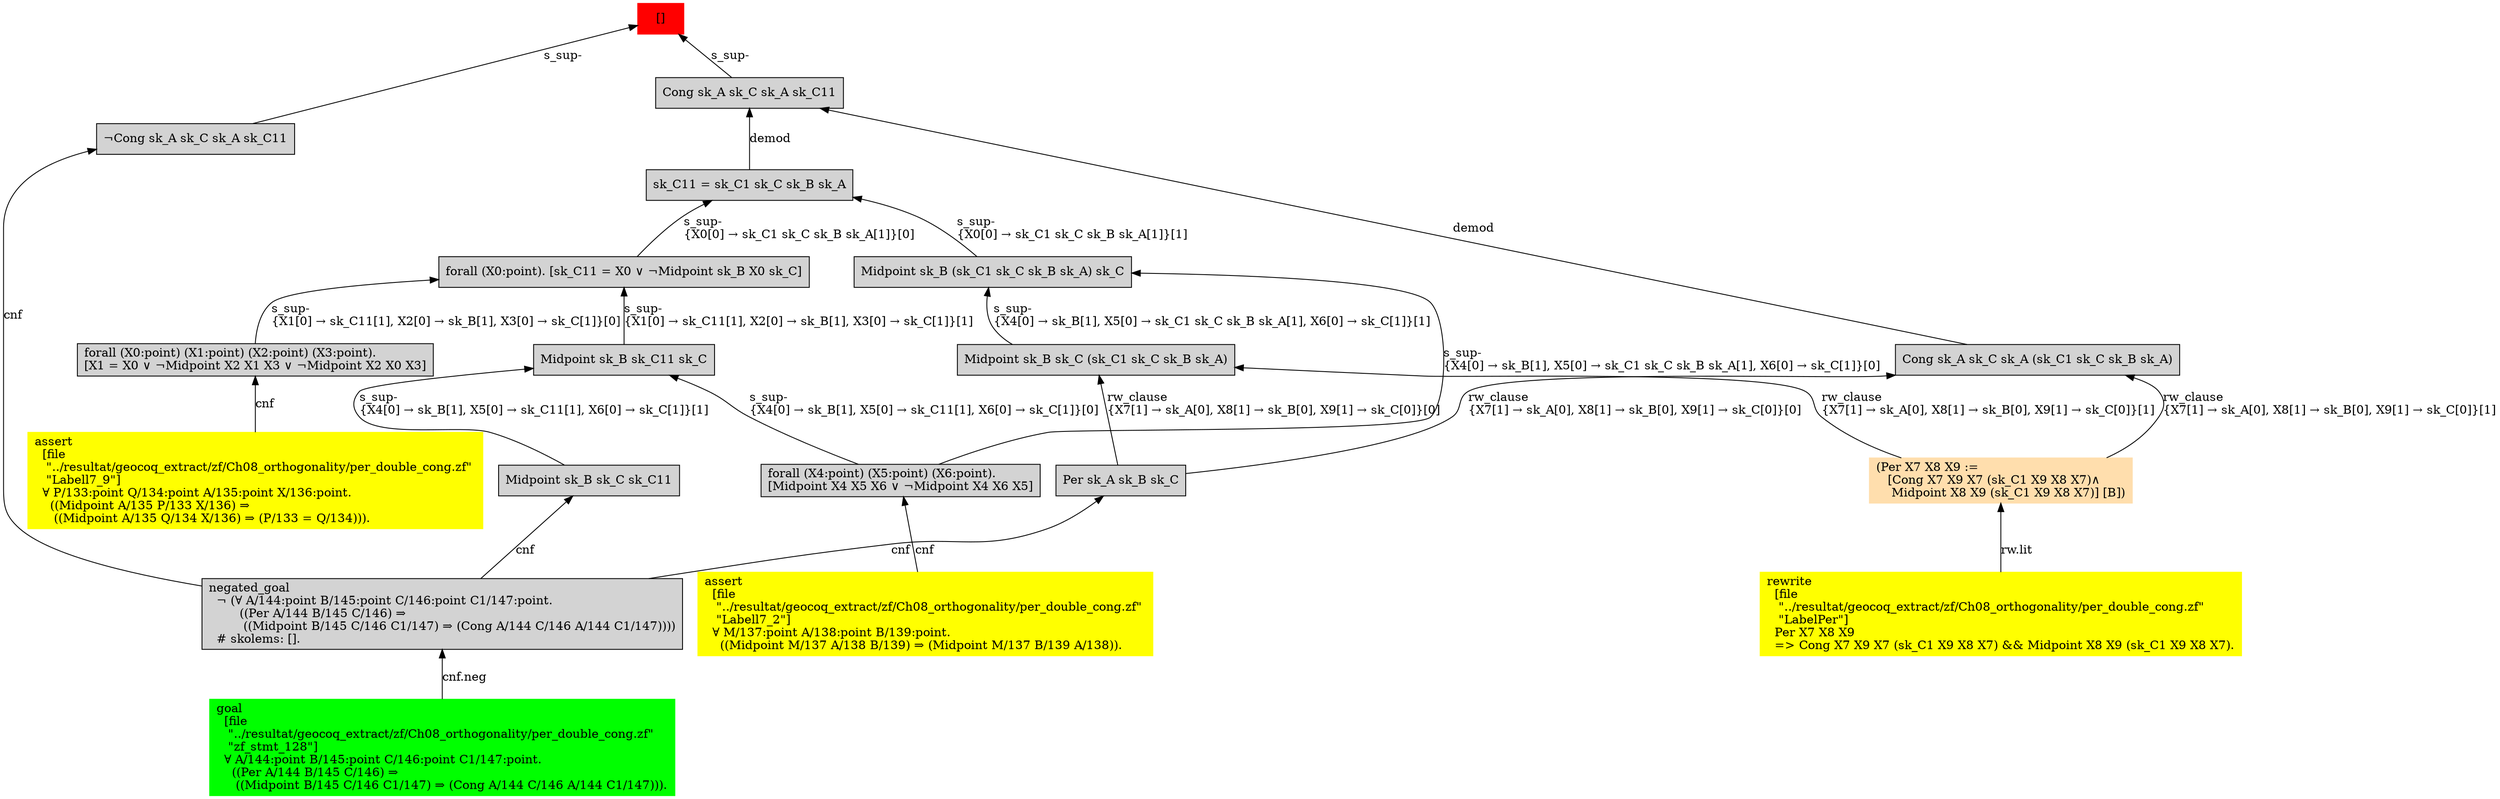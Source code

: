 digraph "unsat_graph" {
  vertex_0 [color=red, label="[]", shape=box, style=filled];
  vertex_0 -> vertex_1 [label="s_sup-\l", dir="back"];
  vertex_1 [shape=box, label="¬Cong sk_A sk_C sk_A sk_C11\l", style=filled];
  vertex_1 -> vertex_2 [label="cnf", dir="back"];
  vertex_2 [shape=box, label="negated_goal\l  ¬ (∀ A/144:point B/145:point C/146:point C1/147:point.\l        ((Per A/144 B/145 C/146) ⇒\l         ((Midpoint B/145 C/146 C1/147) ⇒ (Cong A/144 C/146 A/144 C1/147))))\l  # skolems: [].\l", style=filled];
  vertex_2 -> vertex_3 [label="cnf.neg", dir="back"];
  vertex_3 [color=green, shape=box, label="goal\l  [file\l   \"../resultat/geocoq_extract/zf/Ch08_orthogonality/per_double_cong.zf\" \l   \"zf_stmt_128\"]\l  ∀ A/144:point B/145:point C/146:point C1/147:point.\l    ((Per A/144 B/145 C/146) ⇒\l     ((Midpoint B/145 C/146 C1/147) ⇒ (Cong A/144 C/146 A/144 C1/147))).\l", style=filled];
  vertex_0 -> vertex_4 [label="s_sup-\l", dir="back"];
  vertex_4 [shape=box, label="Cong sk_A sk_C sk_A sk_C11\l", style=filled];
  vertex_4 -> vertex_5 [label="demod", dir="back"];
  vertex_5 [shape=box, label="sk_C11 = sk_C1 sk_C sk_B sk_A\l", style=filled];
  vertex_5 -> vertex_6 [label="s_sup-\l\{X0[0] → sk_C1 sk_C sk_B sk_A[1]\}[0]\l", dir="back"];
  vertex_6 [shape=box, label="forall (X0:point). [sk_C11 = X0 ∨ ¬Midpoint sk_B X0 sk_C]\l", style=filled];
  vertex_6 -> vertex_7 [label="s_sup-\l\{X1[0] → sk_C11[1], X2[0] → sk_B[1], X3[0] → sk_C[1]\}[0]\l", dir="back"];
  vertex_7 [shape=box, label="forall (X0:point) (X1:point) (X2:point) (X3:point).\l[X1 = X0 ∨ ¬Midpoint X2 X1 X3 ∨ ¬Midpoint X2 X0 X3]\l", style=filled];
  vertex_7 -> vertex_8 [label="cnf", dir="back"];
  vertex_8 [color=yellow, shape=box, label="assert\l  [file\l   \"../resultat/geocoq_extract/zf/Ch08_orthogonality/per_double_cong.zf\" \l   \"Labell7_9\"]\l  ∀ P/133:point Q/134:point A/135:point X/136:point.\l    ((Midpoint A/135 P/133 X/136) ⇒\l     ((Midpoint A/135 Q/134 X/136) ⇒ (P/133 = Q/134))).\l", style=filled];
  vertex_6 -> vertex_9 [label="s_sup-\l\{X1[0] → sk_C11[1], X2[0] → sk_B[1], X3[0] → sk_C[1]\}[1]\l", dir="back"];
  vertex_9 [shape=box, label="Midpoint sk_B sk_C11 sk_C\l", style=filled];
  vertex_9 -> vertex_10 [label="s_sup-\l\{X4[0] → sk_B[1], X5[0] → sk_C11[1], X6[0] → sk_C[1]\}[0]\l", dir="back"];
  vertex_10 [shape=box, label="forall (X4:point) (X5:point) (X6:point).\l[Midpoint X4 X5 X6 ∨ ¬Midpoint X4 X6 X5]\l", style=filled];
  vertex_10 -> vertex_11 [label="cnf", dir="back"];
  vertex_11 [color=yellow, shape=box, label="assert\l  [file\l   \"../resultat/geocoq_extract/zf/Ch08_orthogonality/per_double_cong.zf\" \l   \"Labell7_2\"]\l  ∀ M/137:point A/138:point B/139:point.\l    ((Midpoint M/137 A/138 B/139) ⇒ (Midpoint M/137 B/139 A/138)).\l", style=filled];
  vertex_9 -> vertex_12 [label="s_sup-\l\{X4[0] → sk_B[1], X5[0] → sk_C11[1], X6[0] → sk_C[1]\}[1]\l", dir="back"];
  vertex_12 [shape=box, label="Midpoint sk_B sk_C sk_C11\l", style=filled];
  vertex_12 -> vertex_2 [label="cnf", dir="back"];
  vertex_5 -> vertex_13 [label="s_sup-\l\{X0[0] → sk_C1 sk_C sk_B sk_A[1]\}[1]\l", dir="back"];
  vertex_13 [shape=box, label="Midpoint sk_B (sk_C1 sk_C sk_B sk_A) sk_C\l", style=filled];
  vertex_13 -> vertex_10 [label="s_sup-\l\{X4[0] → sk_B[1], X5[0] → sk_C1 sk_C sk_B sk_A[1], X6[0] → sk_C[1]\}[0]\l", dir="back"];
  vertex_13 -> vertex_14 [label="s_sup-\l\{X4[0] → sk_B[1], X5[0] → sk_C1 sk_C sk_B sk_A[1], X6[0] → sk_C[1]\}[1]\l", dir="back"];
  vertex_14 [shape=box, label="Midpoint sk_B sk_C (sk_C1 sk_C sk_B sk_A)\l", style=filled];
  vertex_14 -> vertex_15 [label="rw_clause\l\{X7[1] → sk_A[0], X8[1] → sk_B[0], X9[1] → sk_C[0]\}[1]\l", dir="back"];
  vertex_15 [color=navajowhite, shape=box, label="(Per X7 X8 X9 :=\l   [Cong X7 X9 X7 (sk_C1 X9 X8 X7)∧\l    Midpoint X8 X9 (sk_C1 X9 X8 X7)] [B])\l", style=filled];
  vertex_15 -> vertex_16 [label="rw.lit", dir="back"];
  vertex_16 [color=yellow, shape=box, label="rewrite\l  [file\l   \"../resultat/geocoq_extract/zf/Ch08_orthogonality/per_double_cong.zf\" \l   \"LabelPer\"]\l  Per X7 X8 X9\l  =\> Cong X7 X9 X7 (sk_C1 X9 X8 X7) && Midpoint X8 X9 (sk_C1 X9 X8 X7).\l", style=filled];
  vertex_14 -> vertex_17 [label="rw_clause\l\{X7[1] → sk_A[0], X8[1] → sk_B[0], X9[1] → sk_C[0]\}[0]\l", dir="back"];
  vertex_17 [shape=box, label="Per sk_A sk_B sk_C\l", style=filled];
  vertex_17 -> vertex_2 [label="cnf", dir="back"];
  vertex_4 -> vertex_18 [label="demod", dir="back"];
  vertex_18 [shape=box, label="Cong sk_A sk_C sk_A (sk_C1 sk_C sk_B sk_A)\l", style=filled];
  vertex_18 -> vertex_15 [label="rw_clause\l\{X7[1] → sk_A[0], X8[1] → sk_B[0], X9[1] → sk_C[0]\}[1]\l", dir="back"];
  vertex_18 -> vertex_17 [label="rw_clause\l\{X7[1] → sk_A[0], X8[1] → sk_B[0], X9[1] → sk_C[0]\}[0]\l", dir="back"];
  }


